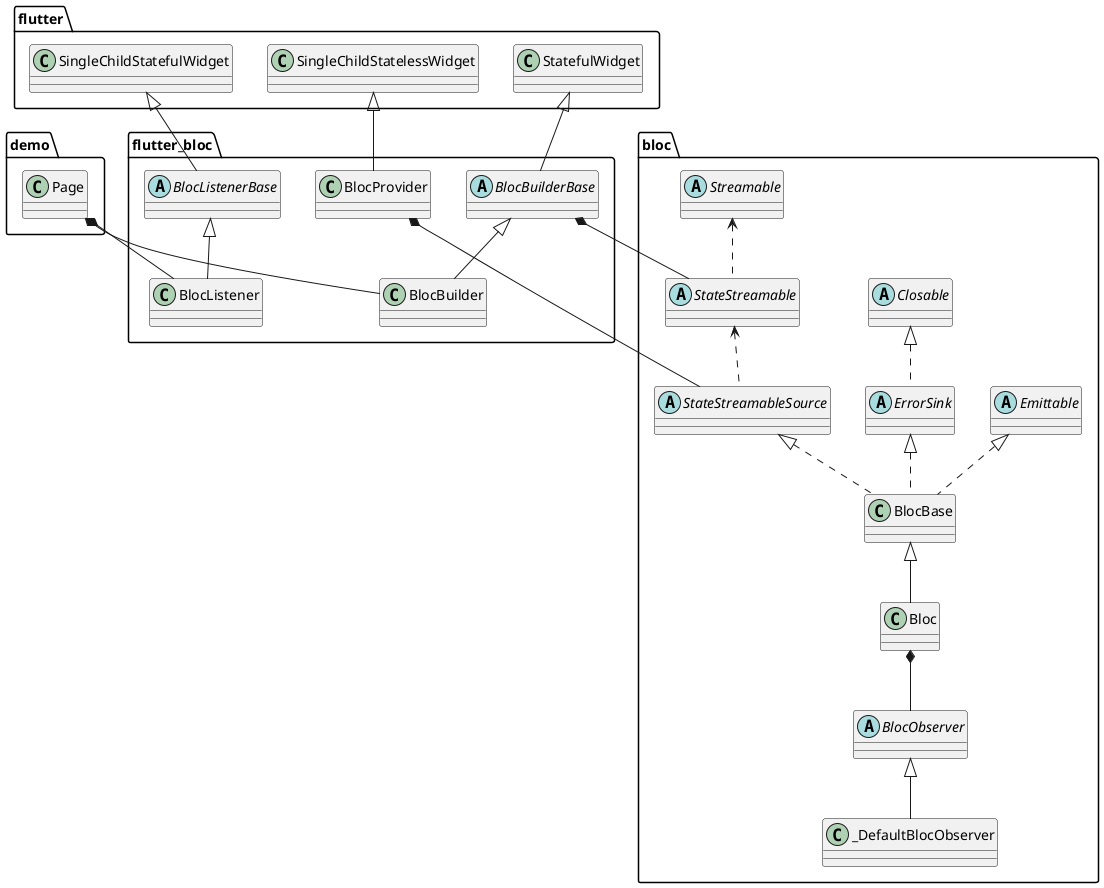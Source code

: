 @startuml
'https://plantuml.com/class-diagram

package bloc{
    class BlocBase
    class Bloc

    abstract class Emittable
    abstract class Closable
    abstract class ErrorSink
    abstract class StateStreamableSource

    abstract class Streamable
    abstract class StateStreamable
    abstract class BlocObserver
    class _DefaultBlocObserver
}

BlocBase <|-- Bloc
StateStreamableSource <|.. BlocBase
Emittable <|.. BlocBase
ErrorSink <|.. BlocBase
Closable <|.. ErrorSink

Streamable <.. StateStreamable
StateStreamable <.. StateStreamableSource

BlocObserver <|-- _DefaultBlocObserver

package flutter_bloc {

    abstract class BlocBuilderBase
    abstract class BlocListenerBase
    class BlocListener
    class BlocProvider
    class BlocBuilder
}

package flutter {
    class SingleChildStatefulWidget
    class SingleChildStatelessWidget
    class StatefulWidget
}

SingleChildStatefulWidget <|-- BlocListenerBase
SingleChildStatelessWidget <|-- BlocProvider
StatefulWidget <|-- BlocBuilderBase

BlocListenerBase <|-- BlocListener
BlocBuilderBase <|-- BlocBuilder

BlocProvider *-- StateStreamableSource
BlocBuilderBase *-- StateStreamable

Bloc *-- BlocObserver

package demo{

    class Page{}
}

Page *-- BlocListener
Page *-- BlocBuilder
@enduml